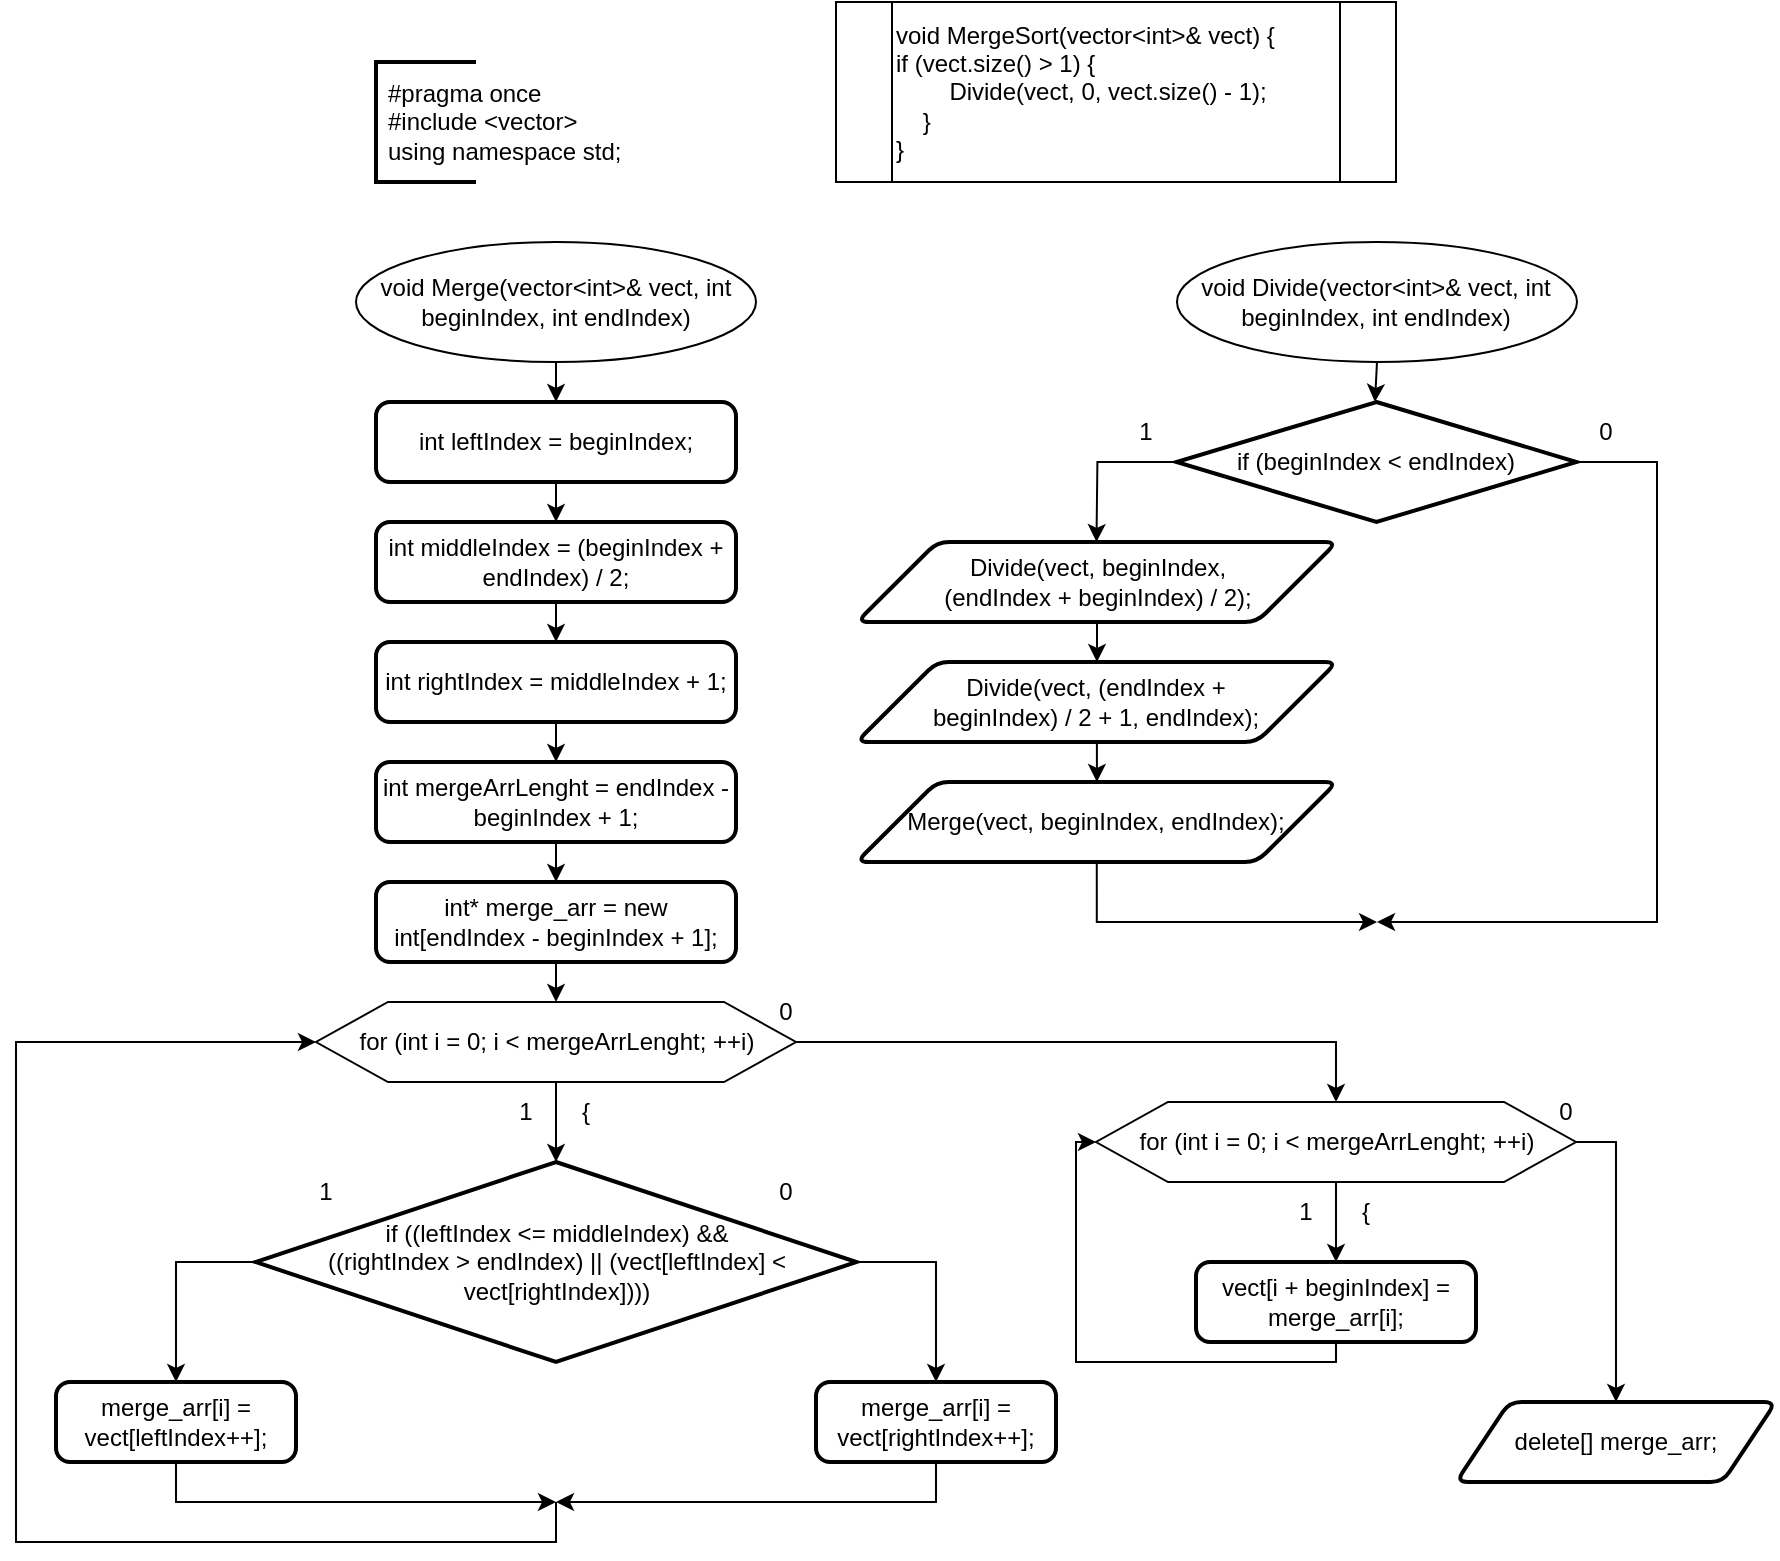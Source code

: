 <mxfile version="23.1.5" type="device">
  <diagram name="Страница — 1" id="uiAGSUbM_mdx8rfE69oG">
    <mxGraphModel dx="2007" dy="2088" grid="1" gridSize="10" guides="1" tooltips="1" connect="1" arrows="1" fold="1" page="1" pageScale="1" pageWidth="827" pageHeight="1169" math="0" shadow="0">
      <root>
        <mxCell id="0" />
        <mxCell id="1" parent="0" />
        <mxCell id="ipBGZPFktqfwrEmDJGzr-4" value="" style="strokeWidth=2;html=1;shape=mxgraph.flowchart.annotation_1;align=left;pointerEvents=1;" vertex="1" parent="1">
          <mxGeometry x="160" y="60" width="50" height="60" as="geometry" />
        </mxCell>
        <mxCell id="ipBGZPFktqfwrEmDJGzr-5" value="&lt;div&gt;#pragma once&lt;/div&gt;&lt;div&gt;#include &amp;lt;vector&amp;gt;&lt;/div&gt;using namespace std;" style="text;strokeColor=none;fillColor=none;align=left;verticalAlign=middle;spacingLeft=4;spacingRight=4;overflow=hidden;points=[[0,0.5],[1,0.5]];portConstraint=eastwest;rotatable=0;whiteSpace=wrap;html=1;" vertex="1" parent="1">
          <mxGeometry x="160" y="60" width="230" height="60" as="geometry" />
        </mxCell>
        <mxCell id="ipBGZPFktqfwrEmDJGzr-36" value="&lt;div&gt;void MergeSort(vector&amp;lt;int&amp;gt;&amp;amp; vect) {&lt;/div&gt;&lt;div&gt;if (vect.size() &amp;gt; 1) {&lt;span style=&quot;&quot;&gt;&lt;/span&gt;&lt;/div&gt;&lt;div&gt;&lt;span style=&quot;&quot;&gt;&lt;span style=&quot;&quot;&gt;&lt;span style=&quot;white-space: pre;&quot;&gt;&amp;nbsp;&amp;nbsp;&amp;nbsp;&amp;nbsp;&lt;/span&gt;&lt;span style=&quot;white-space: pre;&quot;&gt;&amp;nbsp;&amp;nbsp;&amp;nbsp;&amp;nbsp;&lt;/span&gt;&lt;/span&gt;Divide(vect, 0, vect.size() - 1);&lt;/span&gt;&lt;/div&gt;&lt;div&gt;&lt;span style=&quot;&quot;&gt;&lt;span style=&quot;&quot;&gt;&lt;span style=&quot;white-space: pre;&quot;&gt;&amp;nbsp;&amp;nbsp;&amp;nbsp;&amp;nbsp;&lt;/span&gt;&lt;/span&gt;}&lt;/span&gt;&lt;/div&gt;&lt;div&gt;}&lt;/div&gt;" style="shape=process;whiteSpace=wrap;html=1;backgroundOutline=1;align=left;" vertex="1" parent="1">
          <mxGeometry x="390" y="30" width="280" height="90" as="geometry" />
        </mxCell>
        <mxCell id="ipBGZPFktqfwrEmDJGzr-38" style="edgeStyle=orthogonalEdgeStyle;rounded=0;orthogonalLoop=1;jettySize=auto;html=1;exitX=0.5;exitY=1;exitDx=0;exitDy=0;" edge="1" parent="1" source="ipBGZPFktqfwrEmDJGzr-37" target="ipBGZPFktqfwrEmDJGzr-39">
          <mxGeometry relative="1" as="geometry">
            <mxPoint x="245.588" y="250" as="targetPoint" />
          </mxGeometry>
        </mxCell>
        <mxCell id="ipBGZPFktqfwrEmDJGzr-37" value="void Merge(vector&amp;lt;int&amp;gt;&amp;amp; vect, int beginIndex, int endIndex)" style="ellipse;whiteSpace=wrap;html=1;" vertex="1" parent="1">
          <mxGeometry x="150" y="150" width="200" height="60" as="geometry" />
        </mxCell>
        <mxCell id="ipBGZPFktqfwrEmDJGzr-41" value="" style="edgeStyle=orthogonalEdgeStyle;rounded=0;orthogonalLoop=1;jettySize=auto;html=1;" edge="1" parent="1" source="ipBGZPFktqfwrEmDJGzr-39" target="ipBGZPFktqfwrEmDJGzr-40">
          <mxGeometry relative="1" as="geometry" />
        </mxCell>
        <mxCell id="ipBGZPFktqfwrEmDJGzr-39" value="int leftIndex = beginIndex;" style="rounded=1;whiteSpace=wrap;html=1;absoluteArcSize=1;arcSize=14;strokeWidth=2;" vertex="1" parent="1">
          <mxGeometry x="160" y="230" width="180" height="40" as="geometry" />
        </mxCell>
        <mxCell id="ipBGZPFktqfwrEmDJGzr-43" value="" style="edgeStyle=orthogonalEdgeStyle;rounded=0;orthogonalLoop=1;jettySize=auto;html=1;" edge="1" parent="1" source="ipBGZPFktqfwrEmDJGzr-40" target="ipBGZPFktqfwrEmDJGzr-42">
          <mxGeometry relative="1" as="geometry" />
        </mxCell>
        <mxCell id="ipBGZPFktqfwrEmDJGzr-40" value="int middleIndex = (beginIndex + endIndex) / 2;" style="rounded=1;whiteSpace=wrap;html=1;absoluteArcSize=1;arcSize=14;strokeWidth=2;" vertex="1" parent="1">
          <mxGeometry x="160" y="290" width="180" height="40" as="geometry" />
        </mxCell>
        <mxCell id="ipBGZPFktqfwrEmDJGzr-45" value="" style="edgeStyle=orthogonalEdgeStyle;rounded=0;orthogonalLoop=1;jettySize=auto;html=1;" edge="1" parent="1" source="ipBGZPFktqfwrEmDJGzr-42" target="ipBGZPFktqfwrEmDJGzr-44">
          <mxGeometry relative="1" as="geometry" />
        </mxCell>
        <mxCell id="ipBGZPFktqfwrEmDJGzr-42" value="int&#x9;rightIndex = middleIndex + 1;" style="rounded=1;whiteSpace=wrap;html=1;absoluteArcSize=1;arcSize=14;strokeWidth=2;" vertex="1" parent="1">
          <mxGeometry x="160" y="350" width="180" height="40" as="geometry" />
        </mxCell>
        <mxCell id="ipBGZPFktqfwrEmDJGzr-48" value="" style="edgeStyle=orthogonalEdgeStyle;rounded=0;orthogonalLoop=1;jettySize=auto;html=1;" edge="1" parent="1" source="ipBGZPFktqfwrEmDJGzr-44" target="ipBGZPFktqfwrEmDJGzr-47">
          <mxGeometry relative="1" as="geometry" />
        </mxCell>
        <mxCell id="ipBGZPFktqfwrEmDJGzr-44" value="int mergeArrLenght = endIndex - beginIndex + 1;" style="rounded=1;whiteSpace=wrap;html=1;absoluteArcSize=1;arcSize=14;strokeWidth=2;" vertex="1" parent="1">
          <mxGeometry x="160" y="410" width="180" height="40" as="geometry" />
        </mxCell>
        <mxCell id="ipBGZPFktqfwrEmDJGzr-55" style="edgeStyle=orthogonalEdgeStyle;rounded=0;orthogonalLoop=1;jettySize=auto;html=1;exitX=0.5;exitY=1;exitDx=0;exitDy=0;entryX=0.5;entryY=0;entryDx=0;entryDy=0;" edge="1" parent="1" source="ipBGZPFktqfwrEmDJGzr-47" target="ipBGZPFktqfwrEmDJGzr-51">
          <mxGeometry relative="1" as="geometry" />
        </mxCell>
        <mxCell id="ipBGZPFktqfwrEmDJGzr-47" value="int* merge_arr = new int[endIndex - beginIndex + 1];" style="rounded=1;whiteSpace=wrap;html=1;absoluteArcSize=1;arcSize=14;strokeWidth=2;" vertex="1" parent="1">
          <mxGeometry x="160" y="470" width="180" height="40" as="geometry" />
        </mxCell>
        <mxCell id="ipBGZPFktqfwrEmDJGzr-49" style="edgeStyle=orthogonalEdgeStyle;rounded=0;orthogonalLoop=1;jettySize=auto;html=1;exitX=0.5;exitY=1;exitDx=0;exitDy=0;" edge="1" source="ipBGZPFktqfwrEmDJGzr-51" parent="1">
          <mxGeometry relative="1" as="geometry">
            <mxPoint x="250" y="610" as="targetPoint" />
          </mxGeometry>
        </mxCell>
        <mxCell id="ipBGZPFktqfwrEmDJGzr-50" style="edgeStyle=orthogonalEdgeStyle;rounded=0;orthogonalLoop=1;jettySize=auto;html=1;exitX=1;exitY=0.5;exitDx=0;exitDy=0;" edge="1" source="ipBGZPFktqfwrEmDJGzr-51" parent="1">
          <mxGeometry relative="1" as="geometry">
            <mxPoint x="640" y="580" as="targetPoint" />
            <Array as="points">
              <mxPoint x="640" y="550" />
            </Array>
          </mxGeometry>
        </mxCell>
        <mxCell id="ipBGZPFktqfwrEmDJGzr-51" value="for (int i = 0; i &amp;lt; mergeArrLenght; ++i)" style="verticalLabelPosition=middle;verticalAlign=middle;html=1;shape=hexagon;perimeter=hexagonPerimeter2;arcSize=6;size=0.15;labelPosition=center;align=center;" vertex="1" parent="1">
          <mxGeometry x="130" y="530" width="240" height="40" as="geometry" />
        </mxCell>
        <mxCell id="ipBGZPFktqfwrEmDJGzr-52" value="1" style="text;html=1;strokeColor=none;fillColor=none;align=center;verticalAlign=middle;whiteSpace=wrap;rounded=0;" vertex="1" parent="1">
          <mxGeometry x="220" y="570" width="30" height="30" as="geometry" />
        </mxCell>
        <mxCell id="ipBGZPFktqfwrEmDJGzr-53" value="{" style="text;html=1;strokeColor=none;fillColor=none;align=center;verticalAlign=middle;whiteSpace=wrap;rounded=0;" vertex="1" parent="1">
          <mxGeometry x="250" y="570" width="30" height="30" as="geometry" />
        </mxCell>
        <mxCell id="ipBGZPFktqfwrEmDJGzr-54" value="0" style="text;html=1;strokeColor=none;fillColor=none;align=center;verticalAlign=middle;whiteSpace=wrap;rounded=0;" vertex="1" parent="1">
          <mxGeometry x="350" y="520" width="30" height="30" as="geometry" />
        </mxCell>
        <mxCell id="ipBGZPFktqfwrEmDJGzr-62" style="edgeStyle=orthogonalEdgeStyle;rounded=0;orthogonalLoop=1;jettySize=auto;html=1;exitX=0;exitY=0.5;exitDx=0;exitDy=0;exitPerimeter=0;" edge="1" source="ipBGZPFktqfwrEmDJGzr-64" parent="1">
          <mxGeometry relative="1" as="geometry">
            <mxPoint x="60" y="720" as="targetPoint" />
            <Array as="points">
              <mxPoint x="60" y="660" />
              <mxPoint x="60" y="680" />
            </Array>
          </mxGeometry>
        </mxCell>
        <mxCell id="ipBGZPFktqfwrEmDJGzr-63" style="edgeStyle=orthogonalEdgeStyle;rounded=0;orthogonalLoop=1;jettySize=auto;html=1;exitX=1;exitY=0.5;exitDx=0;exitDy=0;exitPerimeter=0;" edge="1" source="ipBGZPFktqfwrEmDJGzr-64" parent="1">
          <mxGeometry relative="1" as="geometry">
            <mxPoint x="440" y="720" as="targetPoint" />
            <Array as="points">
              <mxPoint x="440" y="660" />
            </Array>
          </mxGeometry>
        </mxCell>
        <mxCell id="ipBGZPFktqfwrEmDJGzr-64" value="&lt;div&gt;if ((leftIndex &amp;lt;= middleIndex) &amp;amp;&amp;amp;&lt;/div&gt;&lt;div&gt;((rightIndex &amp;gt; endIndex) || (vect[leftIndex] &amp;lt; vect[rightIndex])))&lt;span style=&quot;&quot;&gt;&lt;/span&gt;&lt;/div&gt;" style="strokeWidth=2;html=1;shape=mxgraph.flowchart.decision;whiteSpace=wrap;" vertex="1" parent="1">
          <mxGeometry x="99.74" y="610" width="300.52" height="100" as="geometry" />
        </mxCell>
        <mxCell id="ipBGZPFktqfwrEmDJGzr-65" value="1" style="text;html=1;strokeColor=none;fillColor=none;align=center;verticalAlign=middle;whiteSpace=wrap;rounded=0;" vertex="1" parent="1">
          <mxGeometry x="119.74" y="610" width="30" height="30" as="geometry" />
        </mxCell>
        <mxCell id="ipBGZPFktqfwrEmDJGzr-66" value="0" style="text;html=1;strokeColor=none;fillColor=none;align=center;verticalAlign=middle;whiteSpace=wrap;rounded=0;" vertex="1" parent="1">
          <mxGeometry x="349.74" y="610" width="30" height="30" as="geometry" />
        </mxCell>
        <mxCell id="ipBGZPFktqfwrEmDJGzr-70" style="edgeStyle=orthogonalEdgeStyle;rounded=0;orthogonalLoop=1;jettySize=auto;html=1;exitX=0.5;exitY=1;exitDx=0;exitDy=0;" edge="1" parent="1" source="ipBGZPFktqfwrEmDJGzr-68">
          <mxGeometry relative="1" as="geometry">
            <mxPoint x="250" y="780" as="targetPoint" />
            <Array as="points">
              <mxPoint x="60" y="780" />
            </Array>
          </mxGeometry>
        </mxCell>
        <mxCell id="ipBGZPFktqfwrEmDJGzr-68" value="merge_arr[i] = vect[leftIndex++];" style="rounded=1;whiteSpace=wrap;html=1;absoluteArcSize=1;arcSize=14;strokeWidth=2;" vertex="1" parent="1">
          <mxGeometry y="720" width="120" height="40" as="geometry" />
        </mxCell>
        <mxCell id="ipBGZPFktqfwrEmDJGzr-71" style="edgeStyle=orthogonalEdgeStyle;rounded=0;orthogonalLoop=1;jettySize=auto;html=1;exitX=0.5;exitY=1;exitDx=0;exitDy=0;" edge="1" parent="1" source="ipBGZPFktqfwrEmDJGzr-69">
          <mxGeometry relative="1" as="geometry">
            <mxPoint x="250" y="780" as="targetPoint" />
            <Array as="points">
              <mxPoint x="440" y="780" />
            </Array>
          </mxGeometry>
        </mxCell>
        <mxCell id="ipBGZPFktqfwrEmDJGzr-69" value="merge_arr[i] = vect[rightIndex++];" style="rounded=1;whiteSpace=wrap;html=1;absoluteArcSize=1;arcSize=14;strokeWidth=2;" vertex="1" parent="1">
          <mxGeometry x="380" y="720" width="120" height="40" as="geometry" />
        </mxCell>
        <mxCell id="ipBGZPFktqfwrEmDJGzr-72" value="" style="endArrow=classic;html=1;rounded=0;entryX=0;entryY=0.5;entryDx=0;entryDy=0;" edge="1" parent="1" target="ipBGZPFktqfwrEmDJGzr-51">
          <mxGeometry width="50" height="50" relative="1" as="geometry">
            <mxPoint x="250" y="780" as="sourcePoint" />
            <mxPoint x="250" y="820" as="targetPoint" />
            <Array as="points">
              <mxPoint x="250" y="800" />
              <mxPoint x="-20" y="800" />
              <mxPoint x="-20" y="550" />
            </Array>
          </mxGeometry>
        </mxCell>
        <mxCell id="ipBGZPFktqfwrEmDJGzr-73" style="edgeStyle=orthogonalEdgeStyle;rounded=0;orthogonalLoop=1;jettySize=auto;html=1;exitX=0.5;exitY=1;exitDx=0;exitDy=0;" edge="1" source="ipBGZPFktqfwrEmDJGzr-75" parent="1">
          <mxGeometry relative="1" as="geometry">
            <mxPoint x="640" y="660" as="targetPoint" />
          </mxGeometry>
        </mxCell>
        <mxCell id="ipBGZPFktqfwrEmDJGzr-74" style="edgeStyle=orthogonalEdgeStyle;rounded=0;orthogonalLoop=1;jettySize=auto;html=1;exitX=1;exitY=0.5;exitDx=0;exitDy=0;entryX=0.5;entryY=0;entryDx=0;entryDy=0;" edge="1" source="ipBGZPFktqfwrEmDJGzr-75" parent="1" target="ipBGZPFktqfwrEmDJGzr-80">
          <mxGeometry relative="1" as="geometry">
            <mxPoint x="780" y="660" as="targetPoint" />
            <Array as="points">
              <mxPoint x="780" y="600" />
            </Array>
          </mxGeometry>
        </mxCell>
        <mxCell id="ipBGZPFktqfwrEmDJGzr-75" value="for (int i = 0; i &amp;lt; mergeArrLenght; ++i)" style="verticalLabelPosition=middle;verticalAlign=middle;html=1;shape=hexagon;perimeter=hexagonPerimeter2;arcSize=6;size=0.15;labelPosition=center;align=center;" vertex="1" parent="1">
          <mxGeometry x="520" y="580" width="240" height="40" as="geometry" />
        </mxCell>
        <mxCell id="ipBGZPFktqfwrEmDJGzr-76" value="1" style="text;html=1;strokeColor=none;fillColor=none;align=center;verticalAlign=middle;whiteSpace=wrap;rounded=0;" vertex="1" parent="1">
          <mxGeometry x="610" y="620" width="30" height="30" as="geometry" />
        </mxCell>
        <mxCell id="ipBGZPFktqfwrEmDJGzr-77" value="{" style="text;html=1;strokeColor=none;fillColor=none;align=center;verticalAlign=middle;whiteSpace=wrap;rounded=0;" vertex="1" parent="1">
          <mxGeometry x="640" y="620" width="30" height="30" as="geometry" />
        </mxCell>
        <mxCell id="ipBGZPFktqfwrEmDJGzr-78" value="0" style="text;html=1;strokeColor=none;fillColor=none;align=center;verticalAlign=middle;whiteSpace=wrap;rounded=0;" vertex="1" parent="1">
          <mxGeometry x="740" y="570" width="30" height="30" as="geometry" />
        </mxCell>
        <mxCell id="ipBGZPFktqfwrEmDJGzr-81" style="edgeStyle=orthogonalEdgeStyle;rounded=0;orthogonalLoop=1;jettySize=auto;html=1;exitX=0.5;exitY=1;exitDx=0;exitDy=0;entryX=0;entryY=0.5;entryDx=0;entryDy=0;" edge="1" parent="1" source="ipBGZPFktqfwrEmDJGzr-79" target="ipBGZPFktqfwrEmDJGzr-75">
          <mxGeometry relative="1" as="geometry">
            <Array as="points">
              <mxPoint x="640" y="710" />
              <mxPoint x="510" y="710" />
              <mxPoint x="510" y="600" />
            </Array>
          </mxGeometry>
        </mxCell>
        <mxCell id="ipBGZPFktqfwrEmDJGzr-79" value="vect[i + beginIndex] = merge_arr[i];" style="rounded=1;whiteSpace=wrap;html=1;absoluteArcSize=1;arcSize=14;strokeWidth=2;" vertex="1" parent="1">
          <mxGeometry x="570" y="660" width="140" height="40" as="geometry" />
        </mxCell>
        <mxCell id="ipBGZPFktqfwrEmDJGzr-80" value="delete[] merge_arr;" style="shape=parallelogram;html=1;strokeWidth=2;perimeter=parallelogramPerimeter;whiteSpace=wrap;rounded=1;arcSize=12;size=0.167;" vertex="1" parent="1">
          <mxGeometry x="700" y="730" width="160" height="40" as="geometry" />
        </mxCell>
        <mxCell id="ipBGZPFktqfwrEmDJGzr-83" style="edgeStyle=orthogonalEdgeStyle;rounded=0;orthogonalLoop=1;jettySize=auto;html=1;exitX=0.5;exitY=1;exitDx=0;exitDy=0;" edge="1" parent="1" source="ipBGZPFktqfwrEmDJGzr-82">
          <mxGeometry relative="1" as="geometry">
            <mxPoint x="659.49" y="230" as="targetPoint" />
          </mxGeometry>
        </mxCell>
        <mxCell id="ipBGZPFktqfwrEmDJGzr-82" value="void Divide(vector&amp;lt;int&amp;gt;&amp;amp; vect, int beginIndex, int endIndex)" style="ellipse;whiteSpace=wrap;html=1;" vertex="1" parent="1">
          <mxGeometry x="560.49" y="150" width="200" height="60" as="geometry" />
        </mxCell>
        <mxCell id="ipBGZPFktqfwrEmDJGzr-89" style="edgeStyle=orthogonalEdgeStyle;rounded=0;orthogonalLoop=1;jettySize=auto;html=1;exitX=0;exitY=0.5;exitDx=0;exitDy=0;exitPerimeter=0;" edge="1" source="ipBGZPFktqfwrEmDJGzr-91" parent="1">
          <mxGeometry relative="1" as="geometry">
            <mxPoint x="520.24" y="300" as="targetPoint" />
          </mxGeometry>
        </mxCell>
        <mxCell id="ipBGZPFktqfwrEmDJGzr-90" style="edgeStyle=orthogonalEdgeStyle;rounded=0;orthogonalLoop=1;jettySize=auto;html=1;exitX=1;exitY=0.5;exitDx=0;exitDy=0;exitPerimeter=0;" edge="1" source="ipBGZPFktqfwrEmDJGzr-91" parent="1">
          <mxGeometry relative="1" as="geometry">
            <mxPoint x="660.52" y="490" as="targetPoint" />
            <Array as="points">
              <mxPoint x="800.52" y="260" />
              <mxPoint x="800.52" y="490" />
            </Array>
          </mxGeometry>
        </mxCell>
        <mxCell id="ipBGZPFktqfwrEmDJGzr-91" value="if (beginIndex &amp;lt; endIndex)" style="strokeWidth=2;html=1;shape=mxgraph.flowchart.decision;whiteSpace=wrap;" vertex="1" parent="1">
          <mxGeometry x="560.24" y="230" width="200" height="60" as="geometry" />
        </mxCell>
        <mxCell id="ipBGZPFktqfwrEmDJGzr-92" value="1" style="text;html=1;strokeColor=none;fillColor=none;align=center;verticalAlign=middle;whiteSpace=wrap;rounded=0;" vertex="1" parent="1">
          <mxGeometry x="530.24" y="230" width="30" height="30" as="geometry" />
        </mxCell>
        <mxCell id="ipBGZPFktqfwrEmDJGzr-93" value="0" style="text;html=1;strokeColor=none;fillColor=none;align=center;verticalAlign=middle;whiteSpace=wrap;rounded=0;" vertex="1" parent="1">
          <mxGeometry x="760.24" y="230" width="30" height="30" as="geometry" />
        </mxCell>
        <mxCell id="ipBGZPFktqfwrEmDJGzr-96" value="" style="edgeStyle=orthogonalEdgeStyle;rounded=0;orthogonalLoop=1;jettySize=auto;html=1;" edge="1" parent="1" source="ipBGZPFktqfwrEmDJGzr-94" target="ipBGZPFktqfwrEmDJGzr-95">
          <mxGeometry relative="1" as="geometry" />
        </mxCell>
        <mxCell id="ipBGZPFktqfwrEmDJGzr-94" value="Divide(vect, beginIndex, &lt;br&gt;(endIndex + beginIndex) / 2);" style="shape=parallelogram;html=1;strokeWidth=2;perimeter=parallelogramPerimeter;whiteSpace=wrap;rounded=1;arcSize=12;size=0.167;" vertex="1" parent="1">
          <mxGeometry x="400.52" y="300" width="240" height="40" as="geometry" />
        </mxCell>
        <mxCell id="ipBGZPFktqfwrEmDJGzr-98" value="" style="edgeStyle=orthogonalEdgeStyle;rounded=0;orthogonalLoop=1;jettySize=auto;html=1;" edge="1" parent="1" source="ipBGZPFktqfwrEmDJGzr-95" target="ipBGZPFktqfwrEmDJGzr-97">
          <mxGeometry relative="1" as="geometry" />
        </mxCell>
        <mxCell id="ipBGZPFktqfwrEmDJGzr-95" value="Divide(vect, (endIndex + &lt;br&gt;beginIndex) / 2 + 1, endIndex);" style="shape=parallelogram;html=1;strokeWidth=2;perimeter=parallelogramPerimeter;whiteSpace=wrap;rounded=1;arcSize=12;size=0.167;" vertex="1" parent="1">
          <mxGeometry x="400.26" y="360" width="240.26" height="40" as="geometry" />
        </mxCell>
        <mxCell id="ipBGZPFktqfwrEmDJGzr-99" style="edgeStyle=orthogonalEdgeStyle;rounded=0;orthogonalLoop=1;jettySize=auto;html=1;exitX=0.5;exitY=1;exitDx=0;exitDy=0;" edge="1" parent="1" source="ipBGZPFktqfwrEmDJGzr-97">
          <mxGeometry relative="1" as="geometry">
            <mxPoint x="660.52" y="490" as="targetPoint" />
            <Array as="points">
              <mxPoint x="520.52" y="490" />
            </Array>
          </mxGeometry>
        </mxCell>
        <mxCell id="ipBGZPFktqfwrEmDJGzr-97" value="Merge(vect, beginIndex, endIndex);" style="shape=parallelogram;html=1;strokeWidth=2;perimeter=parallelogramPerimeter;whiteSpace=wrap;rounded=1;arcSize=12;size=0.167;" vertex="1" parent="1">
          <mxGeometry x="400.26" y="420" width="240.26" height="40" as="geometry" />
        </mxCell>
      </root>
    </mxGraphModel>
  </diagram>
</mxfile>
